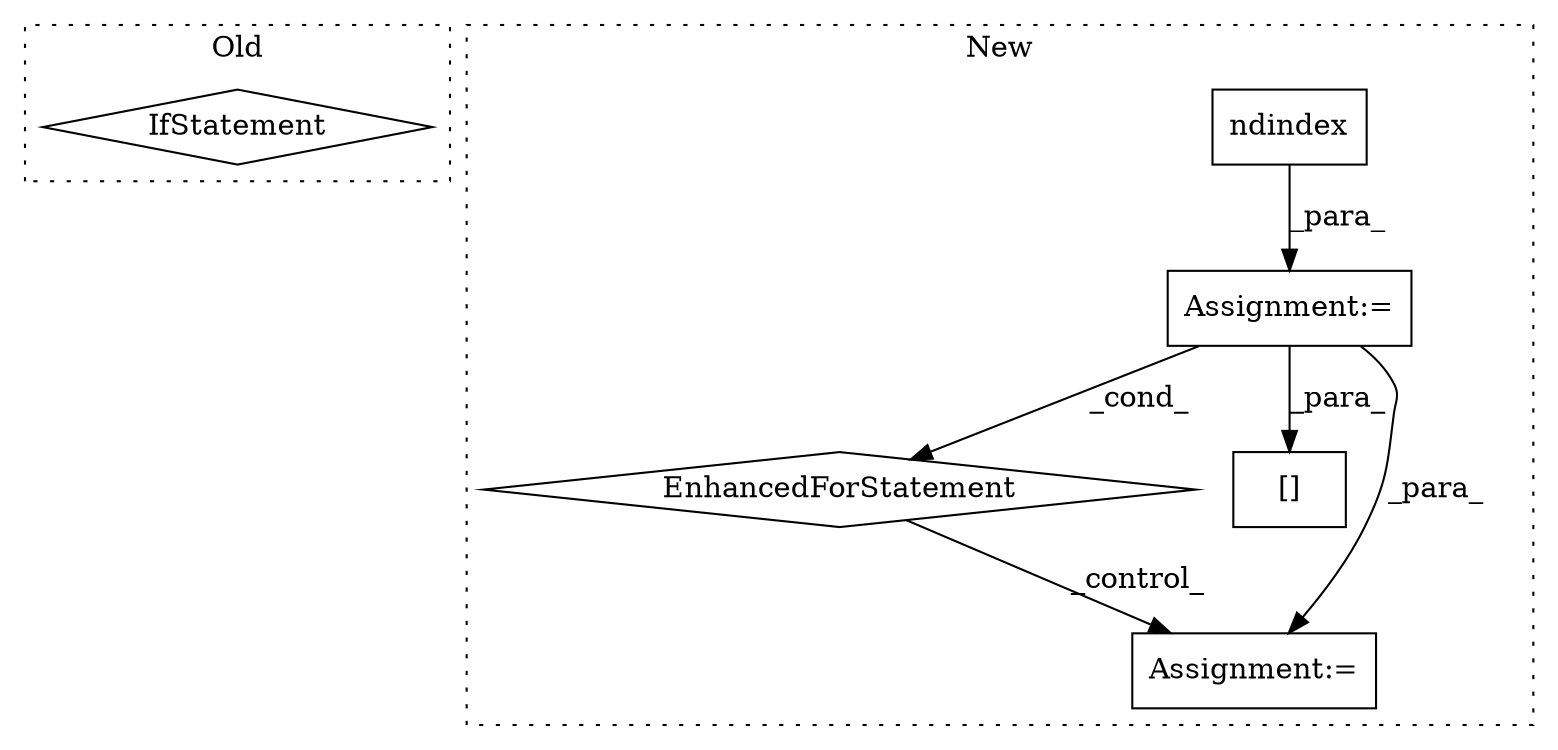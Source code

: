 digraph G {
subgraph cluster0 {
1 [label="IfStatement" a="25" s="1211,1340" l="4,2" shape="diamond"];
label = "Old";
style="dotted";
}
subgraph cluster1 {
2 [label="ndindex" a="32" s="913,943" l="8,1" shape="box"];
3 [label="EnhancedForStatement" a="70" s="834,944" l="64,2" shape="diamond"];
4 [label="[]" a="2" s="1154,1162" l="6,1" shape="box"];
5 [label="Assignment:=" a="7" s="834,944" l="64,2" shape="box"];
6 [label="Assignment:=" a="7" s="1003" l="1" shape="box"];
label = "New";
style="dotted";
}
2 -> 5 [label="_para_"];
3 -> 6 [label="_control_"];
5 -> 3 [label="_cond_"];
5 -> 6 [label="_para_"];
5 -> 4 [label="_para_"];
}